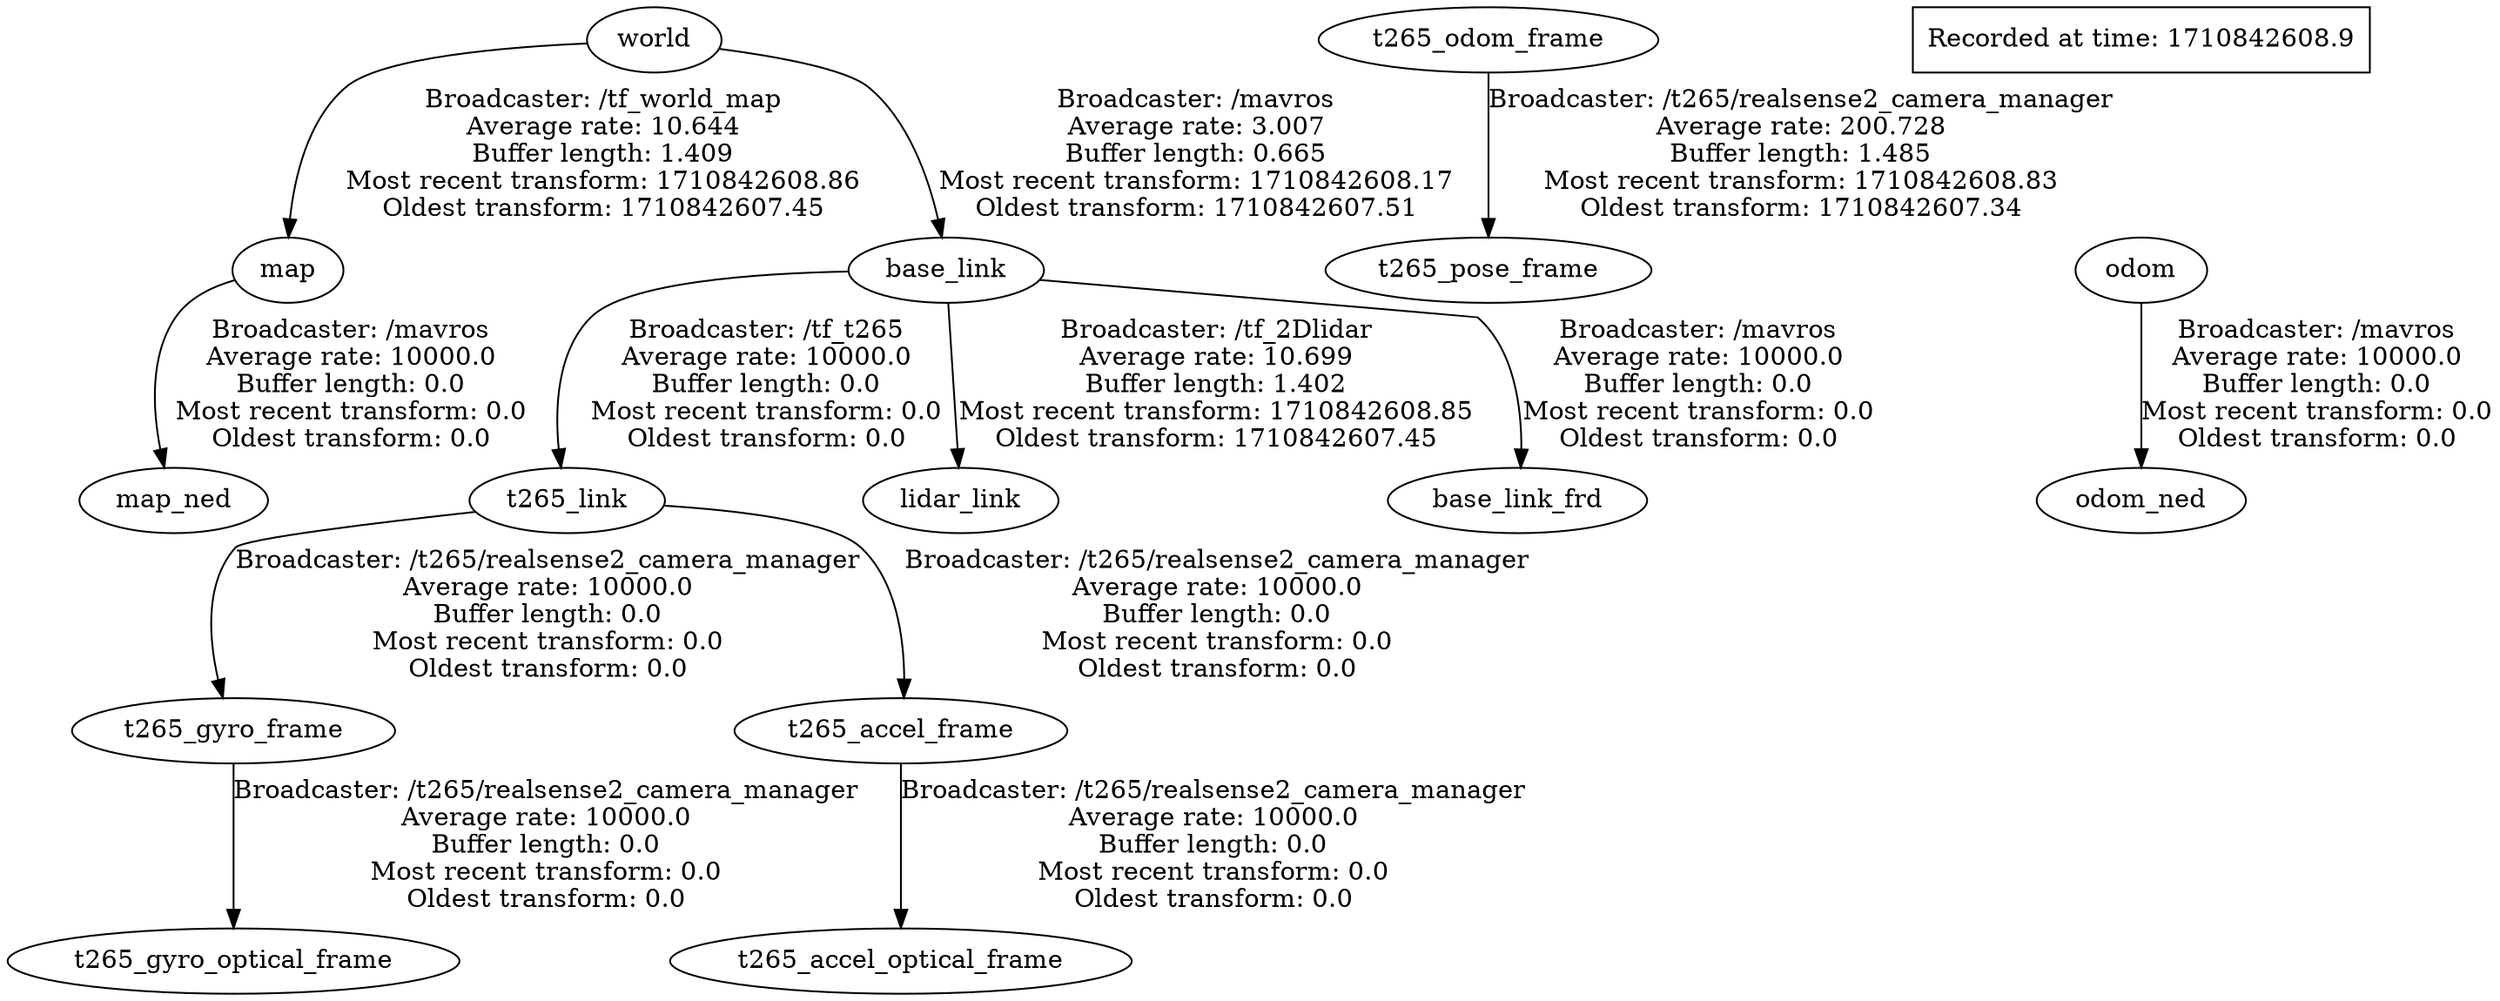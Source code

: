 digraph graphname {
	graph [bb="0,0,1062.7,544",
		compound=True,
		rank=same,
		rankdir=TB,
		ranksep=0.2
	];
	node [label="\N"];
	world	 [height=0.5,
		label=world,
		pos="281.74,526",
		shape=ellipse,
		width=0.86659];
	map	 [height=0.5,
		label=map,
		pos="123.74,399",
		shape=ellipse,
		width=0.75];
	world -> map	 [label="Broadcaster: /tf_world_map\nAverage rate: 10.644\nBuffer length: 1.409\nMost recent transform: 1710842608.86\nOldest transform: 1710842607.45",
		lp="257.24,462.5",
		penwidth=1,
		pos="e,122.99,417.18 250.73,523.67 216.4,520.46 164.01,513.47 149.74,500 130.08,481.44 124.51,450.16 123.28,427.32"];
	base_link	 [height=0.5,
		label=base_link,
		pos="406.74,399",
		shape=ellipse,
		width=1.2277];
	world -> base_link	 [label="Broadcaster: /mavros\nAverage rate: 3.007\nBuffer length: 0.665\nMost recent transform: 1710842608.17\nOldest transform: 1710842607.51",
		lp="511.24,462.5",
		penwidth=1,
		pos="e,404.82,416.99 311.46,520.07 333.21,515.2 360.33,507.85 368.74,500 389.2,480.91 398.72,449.72 403.1,427.05"];
	map_ned	 [height=0.5,
		label=map_ned,
		pos="71.741,272",
		shape=ellipse,
		width=1.2096];
	map -> map_ned	 [label="Broadcaster: /mavros\nAverage rate: 10000.0\nBuffer length: 0.0\nMost recent transform: 0.0\nOldest transform: 0.0",
		lp="146.74,335.5",
		penwidth=1,
		pos="e,66.689,289.96 98.515,392.34 88.724,388.4 78.498,382.29 72.741,373 59.25,351.22 60.831,321.41 64.676,299.82"];
	t265_link	 [height=0.5,
		label=t265_link,
		pos="242.74,272",
		shape=ellipse,
		width=1.2277];
	base_link -> t265_link	 [label="Broadcaster: /tf_t265\nAverage rate: 10000.0\nBuffer length: 0.0\nMost recent transform: 0.0\nOldest transform: 0.0",
		lp="330.74,335.5",
		penwidth=1,
		pos="e,239.49,290.02 362.52,396.98 323.64,394.23 271.07,387.82 256.74,373 238.37,353.99 236.67,322.79 238.44,300.09"];
	lidar_link	 [height=0.5,
		label=lidar_link,
		pos="413.74,272",
		shape=ellipse,
		width=1.2457];
	base_link -> lidar_link	 [label="Broadcaster: /tf_2Dlidar\nAverage rate: 10.699\nBuffer length: 1.402\nMost recent transform: 1710842608.85\nOldest transform: 1710842607.45",
		lp="520.24,335.5",
		penwidth=1,
		pos="e,412.74,290.16 407.74,380.8 408.9,359.77 410.82,324.91 412.18,300.32"];
	base_link_frd	 [height=0.5,
		label=base_link_frd,
		pos="651.74,272",
		shape=ellipse,
		width=1.6429];
	base_link -> base_link_frd	 [label="Broadcaster: /mavros\nAverage rate: 10000.0\nBuffer length: 0.0\nMost recent transform: 0.0\nOldest transform: 0.0",
		lp="728.74,335.5",
		penwidth=1,
		pos="e,653.56,290.01 449.36,393.83 479.6,390.18 521.15,385.21 557.74,381 573.73,379.16 617.78,383.78 629.74,373 649.77,354.95 653.87,323.31 653.83,300.24"];
	t265_gyro_frame	 [height=0.5,
		label=t265_gyro_frame,
		pos="100.74,145",
		shape=ellipse,
		width=2.004];
	t265_link -> t265_gyro_frame	 [label="Broadcaster: /t265/realsense2_camera_manager\nAverage rate: 10000.0\nBuffer length: 0.0\nMost recent transform: 0.0\nOldest transform: 0.0",
		lp="232.24,208.5",
		penwidth=1,
		pos="e,94.724,163.03 201.36,265.68 160.93,259.3 105,249.87 101.74,246 84.984,226.07 87.329,195.28 92.255,172.94"];
	t265_accel_frame	 [height=0.5,
		label=t265_accel_frame,
		pos="384.74,145",
		shape=ellipse,
		width=2.0582];
	t265_link -> t265_accel_frame	 [label="Broadcaster: /t265/realsense2_camera_manager\nAverage rate: 10000.0\nBuffer length: 0.0\nMost recent transform: 0.0\nOldest transform: 0.0",
		lp="517.24,208.5",
		penwidth=1,
		pos="e,386.23,163.05 285.63,267.61 315.52,263.67 351.92,256.81 362.74,246 381.7,227.06 386.03,195.84 386.34,173.12"];
	t265_gyro_optical_frame	 [height=0.5,
		label=t265_gyro_optical_frame,
		pos="100.74,18",
		shape=ellipse,
		width=2.7984];
	t265_gyro_frame -> t265_gyro_optical_frame	 [label="Broadcaster: /t265/realsense2_camera_manager\nAverage rate: 10000.0\nBuffer length: 0.0\nMost recent transform: 0.0\nOldest transform: 0.0",
		lp="231.24,81.5",
		penwidth=1,
		pos="e,100.74,36.162 100.74,126.8 100.74,105.77 100.74,70.909 100.74,46.324"];
	t265_accel_optical_frame	 [height=0.5,
		label=t265_accel_optical_frame,
		pos="384.74,18",
		shape=ellipse,
		width=2.8525];
	t265_accel_frame -> t265_accel_optical_frame	 [label="Broadcaster: /t265/realsense2_camera_manager\nAverage rate: 10000.0\nBuffer length: 0.0\nMost recent transform: 0.0\nOldest transform: 0.0",
		lp="515.24,81.5",
		penwidth=1,
		pos="e,384.74,36.162 384.74,126.8 384.74,105.77 384.74,70.909 384.74,46.324"];
	t265_odom_frame	 [height=0.5,
		label=t265_odom_frame,
		pos="638.74,526",
		shape=ellipse,
		width=2.1304];
	t265_pose_frame	 [height=0.5,
		label=t265_pose_frame,
		pos="638.74,399",
		shape=ellipse,
		width=2.004];
	t265_odom_frame -> t265_pose_frame	 [label="Broadcaster: /t265/realsense2_camera_manager\nAverage rate: 200.728\nBuffer length: 1.485\nMost recent transform: 1710842608.83\nOldest transform: 1710842607.34",
		lp="769.24,462.5",
		penwidth=1,
		pos="e,638.74,417.16 638.74,507.8 638.74,486.77 638.74,451.91 638.74,427.32"];
	odom	 [height=0.5,
		label=odom,
		pos="914.74,399",
		shape=ellipse,
		width=0.86659];
	odom_ned	 [height=0.5,
		label=odom_ned,
		pos="914.74,272",
		shape=ellipse,
		width=1.336];
	odom -> odom_ned	 [label="Broadcaster: /mavros\nAverage rate: 10000.0\nBuffer length: 0.0\nMost recent transform: 0.0\nOldest transform: 0.0",
		lp="988.74,335.5",
		penwidth=1,
		pos="e,914.74,290.16 914.74,380.8 914.74,359.77 914.74,324.91 914.74,300.32"];
	"_22Recorded_20at_20time_3A_201710842608.9_22"	 [height=0.5,
		label="Recorded at time: 1710842608.9",
		pos="914.74,526",
		shape=box,
		width=2.7222];
	"_22Recorded_20at_20time_3A_201710842608.9_22" -> odom	 [penwidth=1,
		pos="e,914.74,417.16 914.74,507.8 914.74,486.77 914.74,451.91 914.74,427.32",
		style=invis];
}
